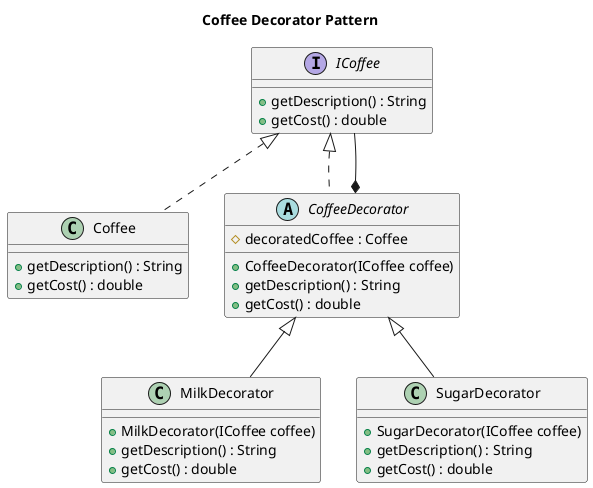 @startuml
title Coffee Decorator Pattern

' --- Interfaces and Components ---
interface ICoffee {
    +getDescription() : String
    +getCost() : double
}

class Coffee implements ICoffee {
    +getDescription() : String
    +getCost() : double
}

' --- Abstract Decorator ---
abstract class CoffeeDecorator implements ICoffee {
    #decoratedCoffee : Coffee
    +CoffeeDecorator(ICoffee coffee)
    +getDescription() : String
    +getCost() : double
}

' --- Concrete Decorators ---
class MilkDecorator extends CoffeeDecorator {
    +MilkDecorator(ICoffee coffee)
    +getDescription() : String
    +getCost() : double
}

class SugarDecorator extends CoffeeDecorator {
    +SugarDecorator(ICoffee coffee)
    +getDescription() : String
    +getCost() : double
}

' --- Relationships ---
CoffeeDecorator *-- ICoffee

@enduml
